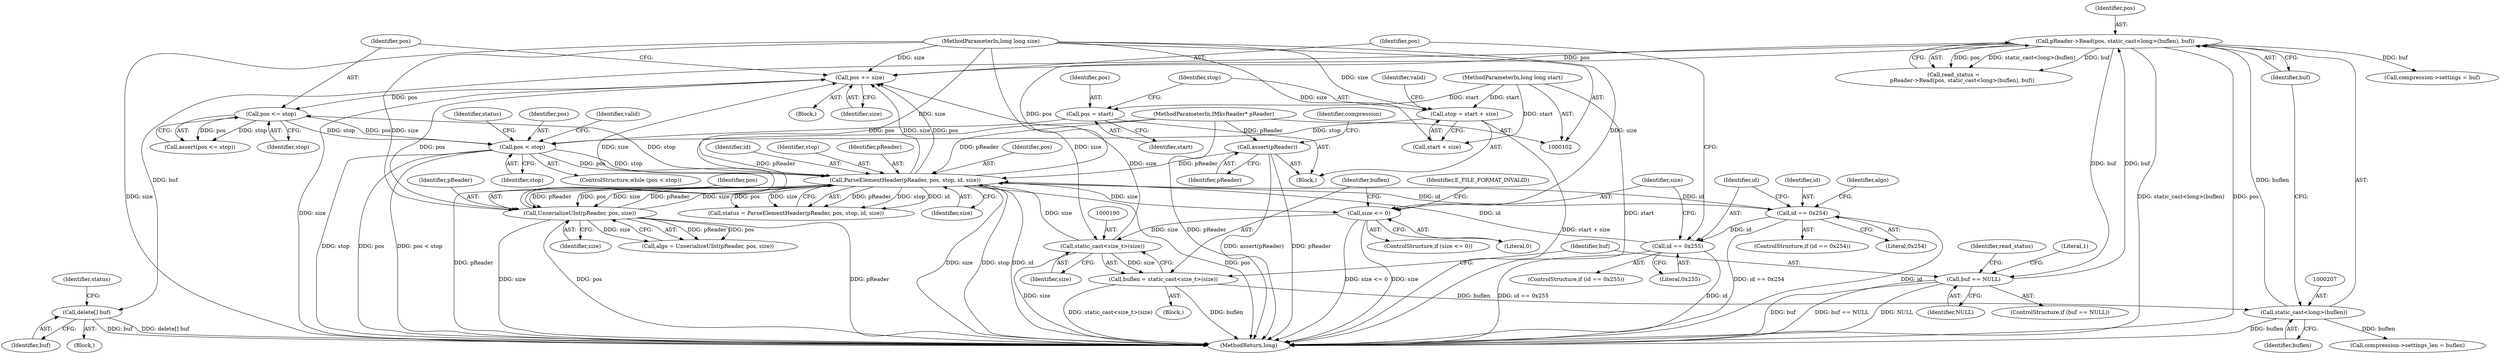 digraph "0_Android_cc274e2abe8b2a6698a5c47d8aa4bb45f1f9538d_46@API" {
"1000213" [label="(Call,delete[] buf)"];
"1000204" [label="(Call,pReader->Read(pos, static_cast<long>(buflen), buf))"];
"1000136" [label="(Call,ParseElementHeader(pReader, pos, stop, id, size))"];
"1000156" [label="(Call,UnserializeUInt(pReader, pos, size))"];
"1000105" [label="(MethodParameterIn,IMkvReader* pReader)"];
"1000104" [label="(MethodParameterIn,long long size)"];
"1000108" [label="(Call,assert(pReader))"];
"1000127" [label="(Call,pos < stop)"];
"1000113" [label="(Call,pos = start)"];
"1000103" [label="(MethodParameterIn,long long start)"];
"1000231" [label="(Call,pos <= stop)"];
"1000227" [label="(Call,pos += size)"];
"1000189" [label="(Call,static_cast<size_t>(size))"];
"1000181" [label="(Call,size <= 0)"];
"1000117" [label="(Call,stop = start + size)"];
"1000176" [label="(Call,id == 0x255)"];
"1000149" [label="(Call,id == 0x254)"];
"1000206" [label="(Call,static_cast<long>(buflen))"];
"1000187" [label="(Call,buflen = static_cast<size_t>(size))"];
"1000195" [label="(Call,buf == NULL)"];
"1000185" [label="(Identifier,E_FILE_FORMAT_INVALID)"];
"1000217" [label="(Call,compression->settings = buf)"];
"1000119" [label="(Call,start + size)"];
"1000135" [label="(Identifier,status)"];
"1000157" [label="(Identifier,pReader)"];
"1000138" [label="(Identifier,pos)"];
"1000104" [label="(MethodParameterIn,long long size)"];
"1000150" [label="(Identifier,id)"];
"1000129" [label="(Identifier,stop)"];
"1000128" [label="(Identifier,pos)"];
"1000103" [label="(MethodParameterIn,long long start)"];
"1000197" [label="(Identifier,NULL)"];
"1000156" [label="(Call,UnserializeUInt(pReader, pos, size))"];
"1000158" [label="(Identifier,pos)"];
"1000111" [label="(Identifier,compression)"];
"1000191" [label="(Identifier,size)"];
"1000187" [label="(Call,buflen = static_cast<size_t>(size))"];
"1000115" [label="(Identifier,start)"];
"1000175" [label="(ControlStructure,if (id == 0x255))"];
"1000127" [label="(Call,pos < stop)"];
"1000155" [label="(Identifier,algo)"];
"1000213" [label="(Call,delete[] buf)"];
"1000176" [label="(Call,id == 0x255)"];
"1000108" [label="(Call,assert(pReader))"];
"1000232" [label="(Identifier,pos)"];
"1000130" [label="(Block,)"];
"1000204" [label="(Call,pReader->Read(pos, static_cast<long>(buflen), buf))"];
"1000177" [label="(Identifier,id)"];
"1000189" [label="(Call,static_cast<size_t>(size))"];
"1000214" [label="(Identifier,buf)"];
"1000179" [label="(Block,)"];
"1000148" [label="(ControlStructure,if (id == 0x254))"];
"1000216" [label="(Identifier,status)"];
"1000209" [label="(Identifier,buf)"];
"1000136" [label="(Call,ParseElementHeader(pReader, pos, stop, id, size))"];
"1000107" [label="(Block,)"];
"1000109" [label="(Identifier,pReader)"];
"1000229" [label="(Identifier,size)"];
"1000236" [label="(Identifier,valid)"];
"1000203" [label="(Identifier,read_status)"];
"1000140" [label="(Identifier,id)"];
"1000188" [label="(Identifier,buflen)"];
"1000181" [label="(Call,size <= 0)"];
"1000154" [label="(Call,algo = UnserializeUInt(pReader, pos, size))"];
"1000200" [label="(Literal,1)"];
"1000205" [label="(Identifier,pos)"];
"1000134" [label="(Call,status = ParseElementHeader(pReader, pos, stop, id, size))"];
"1000206" [label="(Call,static_cast<long>(buflen))"];
"1000159" [label="(Identifier,size)"];
"1000196" [label="(Identifier,buf)"];
"1000149" [label="(Call,id == 0x254)"];
"1000230" [label="(Call,assert(pos <= stop))"];
"1000117" [label="(Call,stop = start + size)"];
"1000195" [label="(Call,buf == NULL)"];
"1000113" [label="(Call,pos = start)"];
"1000141" [label="(Identifier,size)"];
"1000182" [label="(Identifier,size)"];
"1000178" [label="(Literal,0x255)"];
"1000241" [label="(MethodReturn,long)"];
"1000233" [label="(Identifier,stop)"];
"1000208" [label="(Identifier,buflen)"];
"1000114" [label="(Identifier,pos)"];
"1000222" [label="(Call,compression->settings_len = buflen)"];
"1000227" [label="(Call,pos += size)"];
"1000151" [label="(Literal,0x254)"];
"1000126" [label="(ControlStructure,while (pos < stop))"];
"1000180" [label="(ControlStructure,if (size <= 0))"];
"1000183" [label="(Literal,0)"];
"1000105" [label="(MethodParameterIn,IMkvReader* pReader)"];
"1000212" [label="(Block,)"];
"1000194" [label="(ControlStructure,if (buf == NULL))"];
"1000139" [label="(Identifier,stop)"];
"1000228" [label="(Identifier,pos)"];
"1000118" [label="(Identifier,stop)"];
"1000137" [label="(Identifier,pReader)"];
"1000231" [label="(Call,pos <= stop)"];
"1000124" [label="(Identifier,valid)"];
"1000202" [label="(Call,read_status =\n          pReader->Read(pos, static_cast<long>(buflen), buf))"];
"1000213" -> "1000212"  [label="AST: "];
"1000213" -> "1000214"  [label="CFG: "];
"1000214" -> "1000213"  [label="AST: "];
"1000216" -> "1000213"  [label="CFG: "];
"1000213" -> "1000241"  [label="DDG: buf"];
"1000213" -> "1000241"  [label="DDG: delete[] buf"];
"1000204" -> "1000213"  [label="DDG: buf"];
"1000204" -> "1000202"  [label="AST: "];
"1000204" -> "1000209"  [label="CFG: "];
"1000205" -> "1000204"  [label="AST: "];
"1000206" -> "1000204"  [label="AST: "];
"1000209" -> "1000204"  [label="AST: "];
"1000202" -> "1000204"  [label="CFG: "];
"1000204" -> "1000241"  [label="DDG: static_cast<long>(buflen)"];
"1000204" -> "1000241"  [label="DDG: pos"];
"1000204" -> "1000195"  [label="DDG: buf"];
"1000204" -> "1000202"  [label="DDG: pos"];
"1000204" -> "1000202"  [label="DDG: static_cast<long>(buflen)"];
"1000204" -> "1000202"  [label="DDG: buf"];
"1000136" -> "1000204"  [label="DDG: pos"];
"1000206" -> "1000204"  [label="DDG: buflen"];
"1000195" -> "1000204"  [label="DDG: buf"];
"1000204" -> "1000217"  [label="DDG: buf"];
"1000204" -> "1000227"  [label="DDG: pos"];
"1000136" -> "1000134"  [label="AST: "];
"1000136" -> "1000141"  [label="CFG: "];
"1000137" -> "1000136"  [label="AST: "];
"1000138" -> "1000136"  [label="AST: "];
"1000139" -> "1000136"  [label="AST: "];
"1000140" -> "1000136"  [label="AST: "];
"1000141" -> "1000136"  [label="AST: "];
"1000134" -> "1000136"  [label="CFG: "];
"1000136" -> "1000241"  [label="DDG: size"];
"1000136" -> "1000241"  [label="DDG: stop"];
"1000136" -> "1000241"  [label="DDG: id"];
"1000136" -> "1000241"  [label="DDG: pos"];
"1000136" -> "1000241"  [label="DDG: pReader"];
"1000136" -> "1000134"  [label="DDG: pReader"];
"1000136" -> "1000134"  [label="DDG: stop"];
"1000136" -> "1000134"  [label="DDG: id"];
"1000136" -> "1000134"  [label="DDG: pos"];
"1000136" -> "1000134"  [label="DDG: size"];
"1000156" -> "1000136"  [label="DDG: pReader"];
"1000156" -> "1000136"  [label="DDG: size"];
"1000108" -> "1000136"  [label="DDG: pReader"];
"1000105" -> "1000136"  [label="DDG: pReader"];
"1000127" -> "1000136"  [label="DDG: pos"];
"1000127" -> "1000136"  [label="DDG: stop"];
"1000176" -> "1000136"  [label="DDG: id"];
"1000149" -> "1000136"  [label="DDG: id"];
"1000104" -> "1000136"  [label="DDG: size"];
"1000189" -> "1000136"  [label="DDG: size"];
"1000136" -> "1000149"  [label="DDG: id"];
"1000136" -> "1000156"  [label="DDG: pReader"];
"1000136" -> "1000156"  [label="DDG: pos"];
"1000136" -> "1000156"  [label="DDG: size"];
"1000136" -> "1000181"  [label="DDG: size"];
"1000136" -> "1000227"  [label="DDG: size"];
"1000136" -> "1000227"  [label="DDG: pos"];
"1000136" -> "1000231"  [label="DDG: stop"];
"1000156" -> "1000154"  [label="AST: "];
"1000156" -> "1000159"  [label="CFG: "];
"1000157" -> "1000156"  [label="AST: "];
"1000158" -> "1000156"  [label="AST: "];
"1000159" -> "1000156"  [label="AST: "];
"1000154" -> "1000156"  [label="CFG: "];
"1000156" -> "1000241"  [label="DDG: pReader"];
"1000156" -> "1000241"  [label="DDG: size"];
"1000156" -> "1000241"  [label="DDG: pos"];
"1000156" -> "1000154"  [label="DDG: pReader"];
"1000156" -> "1000154"  [label="DDG: pos"];
"1000156" -> "1000154"  [label="DDG: size"];
"1000105" -> "1000156"  [label="DDG: pReader"];
"1000104" -> "1000156"  [label="DDG: size"];
"1000156" -> "1000227"  [label="DDG: size"];
"1000156" -> "1000227"  [label="DDG: pos"];
"1000105" -> "1000102"  [label="AST: "];
"1000105" -> "1000241"  [label="DDG: pReader"];
"1000105" -> "1000108"  [label="DDG: pReader"];
"1000104" -> "1000102"  [label="AST: "];
"1000104" -> "1000241"  [label="DDG: size"];
"1000104" -> "1000117"  [label="DDG: size"];
"1000104" -> "1000119"  [label="DDG: size"];
"1000104" -> "1000181"  [label="DDG: size"];
"1000104" -> "1000189"  [label="DDG: size"];
"1000104" -> "1000227"  [label="DDG: size"];
"1000108" -> "1000107"  [label="AST: "];
"1000108" -> "1000109"  [label="CFG: "];
"1000109" -> "1000108"  [label="AST: "];
"1000111" -> "1000108"  [label="CFG: "];
"1000108" -> "1000241"  [label="DDG: assert(pReader)"];
"1000108" -> "1000241"  [label="DDG: pReader"];
"1000127" -> "1000126"  [label="AST: "];
"1000127" -> "1000129"  [label="CFG: "];
"1000128" -> "1000127"  [label="AST: "];
"1000129" -> "1000127"  [label="AST: "];
"1000135" -> "1000127"  [label="CFG: "];
"1000236" -> "1000127"  [label="CFG: "];
"1000127" -> "1000241"  [label="DDG: pos < stop"];
"1000127" -> "1000241"  [label="DDG: stop"];
"1000127" -> "1000241"  [label="DDG: pos"];
"1000113" -> "1000127"  [label="DDG: pos"];
"1000231" -> "1000127"  [label="DDG: pos"];
"1000231" -> "1000127"  [label="DDG: stop"];
"1000117" -> "1000127"  [label="DDG: stop"];
"1000113" -> "1000107"  [label="AST: "];
"1000113" -> "1000115"  [label="CFG: "];
"1000114" -> "1000113"  [label="AST: "];
"1000115" -> "1000113"  [label="AST: "];
"1000118" -> "1000113"  [label="CFG: "];
"1000103" -> "1000113"  [label="DDG: start"];
"1000103" -> "1000102"  [label="AST: "];
"1000103" -> "1000241"  [label="DDG: start"];
"1000103" -> "1000117"  [label="DDG: start"];
"1000103" -> "1000119"  [label="DDG: start"];
"1000231" -> "1000230"  [label="AST: "];
"1000231" -> "1000233"  [label="CFG: "];
"1000232" -> "1000231"  [label="AST: "];
"1000233" -> "1000231"  [label="AST: "];
"1000230" -> "1000231"  [label="CFG: "];
"1000231" -> "1000230"  [label="DDG: pos"];
"1000231" -> "1000230"  [label="DDG: stop"];
"1000227" -> "1000231"  [label="DDG: pos"];
"1000227" -> "1000130"  [label="AST: "];
"1000227" -> "1000229"  [label="CFG: "];
"1000228" -> "1000227"  [label="AST: "];
"1000229" -> "1000227"  [label="AST: "];
"1000232" -> "1000227"  [label="CFG: "];
"1000227" -> "1000241"  [label="DDG: size"];
"1000189" -> "1000227"  [label="DDG: size"];
"1000189" -> "1000187"  [label="AST: "];
"1000189" -> "1000191"  [label="CFG: "];
"1000190" -> "1000189"  [label="AST: "];
"1000191" -> "1000189"  [label="AST: "];
"1000187" -> "1000189"  [label="CFG: "];
"1000189" -> "1000241"  [label="DDG: size"];
"1000189" -> "1000187"  [label="DDG: size"];
"1000181" -> "1000189"  [label="DDG: size"];
"1000181" -> "1000180"  [label="AST: "];
"1000181" -> "1000183"  [label="CFG: "];
"1000182" -> "1000181"  [label="AST: "];
"1000183" -> "1000181"  [label="AST: "];
"1000185" -> "1000181"  [label="CFG: "];
"1000188" -> "1000181"  [label="CFG: "];
"1000181" -> "1000241"  [label="DDG: size <= 0"];
"1000181" -> "1000241"  [label="DDG: size"];
"1000117" -> "1000107"  [label="AST: "];
"1000117" -> "1000119"  [label="CFG: "];
"1000118" -> "1000117"  [label="AST: "];
"1000119" -> "1000117"  [label="AST: "];
"1000124" -> "1000117"  [label="CFG: "];
"1000117" -> "1000241"  [label="DDG: start + size"];
"1000176" -> "1000175"  [label="AST: "];
"1000176" -> "1000178"  [label="CFG: "];
"1000177" -> "1000176"  [label="AST: "];
"1000178" -> "1000176"  [label="AST: "];
"1000182" -> "1000176"  [label="CFG: "];
"1000228" -> "1000176"  [label="CFG: "];
"1000176" -> "1000241"  [label="DDG: id == 0x255"];
"1000176" -> "1000241"  [label="DDG: id"];
"1000149" -> "1000176"  [label="DDG: id"];
"1000149" -> "1000148"  [label="AST: "];
"1000149" -> "1000151"  [label="CFG: "];
"1000150" -> "1000149"  [label="AST: "];
"1000151" -> "1000149"  [label="AST: "];
"1000155" -> "1000149"  [label="CFG: "];
"1000177" -> "1000149"  [label="CFG: "];
"1000149" -> "1000241"  [label="DDG: id == 0x254"];
"1000149" -> "1000241"  [label="DDG: id"];
"1000206" -> "1000208"  [label="CFG: "];
"1000207" -> "1000206"  [label="AST: "];
"1000208" -> "1000206"  [label="AST: "];
"1000209" -> "1000206"  [label="CFG: "];
"1000206" -> "1000241"  [label="DDG: buflen"];
"1000187" -> "1000206"  [label="DDG: buflen"];
"1000206" -> "1000222"  [label="DDG: buflen"];
"1000187" -> "1000179"  [label="AST: "];
"1000188" -> "1000187"  [label="AST: "];
"1000196" -> "1000187"  [label="CFG: "];
"1000187" -> "1000241"  [label="DDG: buflen"];
"1000187" -> "1000241"  [label="DDG: static_cast<size_t>(size)"];
"1000195" -> "1000194"  [label="AST: "];
"1000195" -> "1000197"  [label="CFG: "];
"1000196" -> "1000195"  [label="AST: "];
"1000197" -> "1000195"  [label="AST: "];
"1000200" -> "1000195"  [label="CFG: "];
"1000203" -> "1000195"  [label="CFG: "];
"1000195" -> "1000241"  [label="DDG: buf == NULL"];
"1000195" -> "1000241"  [label="DDG: NULL"];
"1000195" -> "1000241"  [label="DDG: buf"];
}
